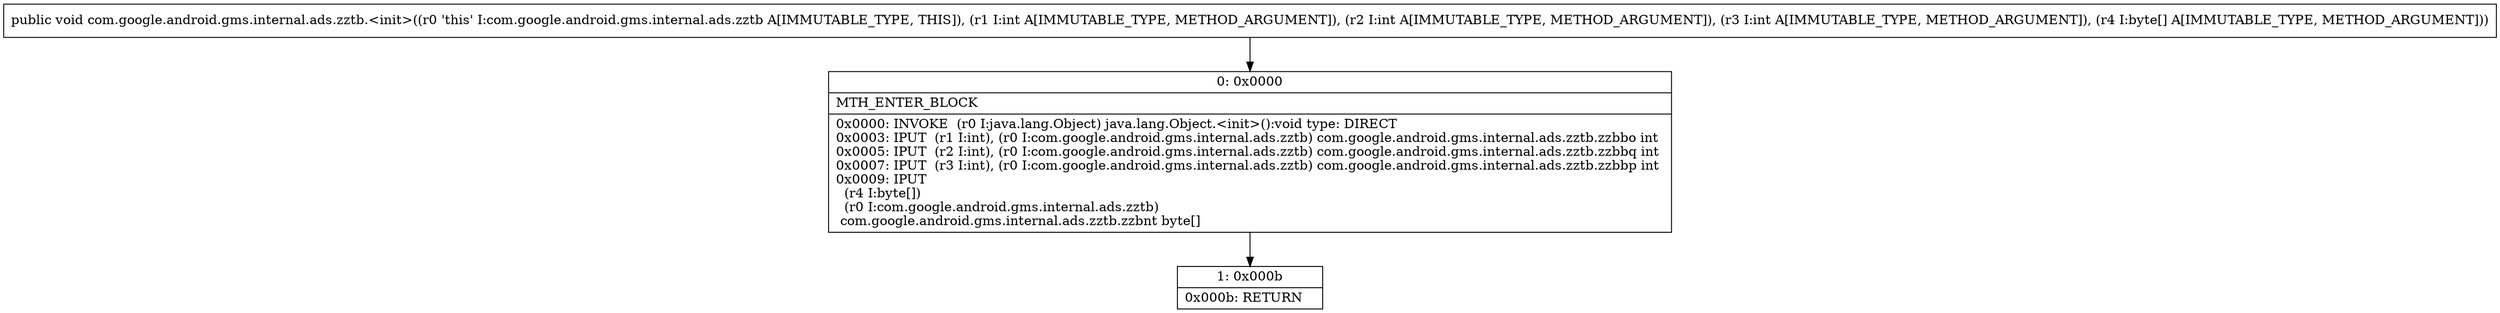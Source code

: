digraph "CFG forcom.google.android.gms.internal.ads.zztb.\<init\>(III[B)V" {
Node_0 [shape=record,label="{0\:\ 0x0000|MTH_ENTER_BLOCK\l|0x0000: INVOKE  (r0 I:java.lang.Object) java.lang.Object.\<init\>():void type: DIRECT \l0x0003: IPUT  (r1 I:int), (r0 I:com.google.android.gms.internal.ads.zztb) com.google.android.gms.internal.ads.zztb.zzbbo int \l0x0005: IPUT  (r2 I:int), (r0 I:com.google.android.gms.internal.ads.zztb) com.google.android.gms.internal.ads.zztb.zzbbq int \l0x0007: IPUT  (r3 I:int), (r0 I:com.google.android.gms.internal.ads.zztb) com.google.android.gms.internal.ads.zztb.zzbbp int \l0x0009: IPUT  \l  (r4 I:byte[])\l  (r0 I:com.google.android.gms.internal.ads.zztb)\l com.google.android.gms.internal.ads.zztb.zzbnt byte[] \l}"];
Node_1 [shape=record,label="{1\:\ 0x000b|0x000b: RETURN   \l}"];
MethodNode[shape=record,label="{public void com.google.android.gms.internal.ads.zztb.\<init\>((r0 'this' I:com.google.android.gms.internal.ads.zztb A[IMMUTABLE_TYPE, THIS]), (r1 I:int A[IMMUTABLE_TYPE, METHOD_ARGUMENT]), (r2 I:int A[IMMUTABLE_TYPE, METHOD_ARGUMENT]), (r3 I:int A[IMMUTABLE_TYPE, METHOD_ARGUMENT]), (r4 I:byte[] A[IMMUTABLE_TYPE, METHOD_ARGUMENT])) }"];
MethodNode -> Node_0;
Node_0 -> Node_1;
}

